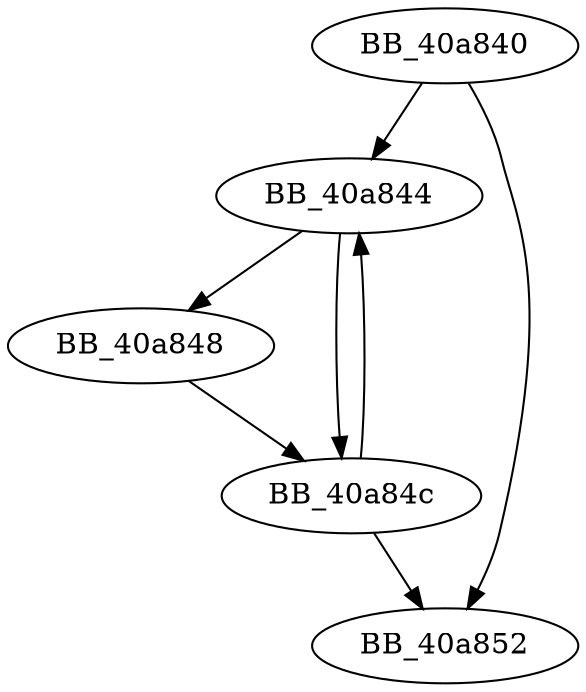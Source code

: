 DiGraph sub_40A840{
BB_40a840->BB_40a844
BB_40a840->BB_40a852
BB_40a844->BB_40a848
BB_40a844->BB_40a84c
BB_40a848->BB_40a84c
BB_40a84c->BB_40a844
BB_40a84c->BB_40a852
}
